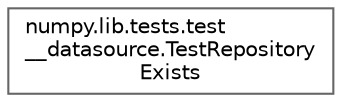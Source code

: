 digraph "Graphical Class Hierarchy"
{
 // LATEX_PDF_SIZE
  bgcolor="transparent";
  edge [fontname=Helvetica,fontsize=10,labelfontname=Helvetica,labelfontsize=10];
  node [fontname=Helvetica,fontsize=10,shape=box,height=0.2,width=0.4];
  rankdir="LR";
  Node0 [id="Node000000",label="numpy.lib.tests.test\l__datasource.TestRepository\lExists",height=0.2,width=0.4,color="grey40", fillcolor="white", style="filled",URL="$d9/d05/classnumpy_1_1lib_1_1tests_1_1test____datasource_1_1TestRepositoryExists.html",tooltip=" "];
}
